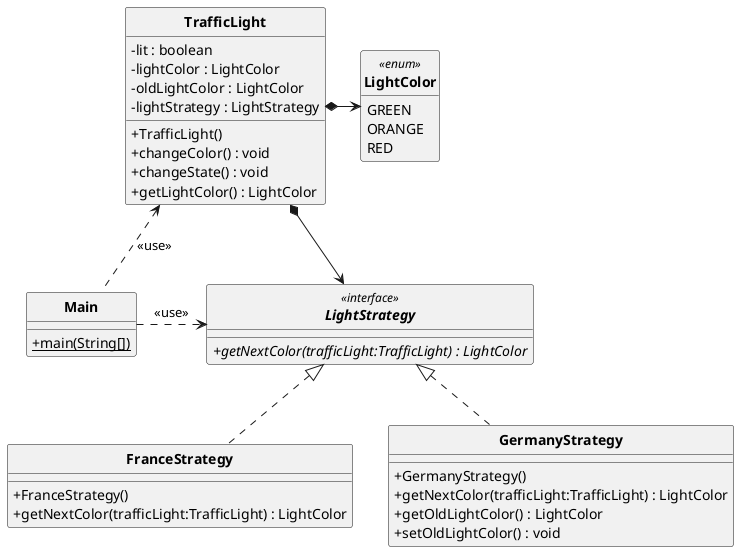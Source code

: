 @startuml
'https://plantuml.com/class-diagram

skinparam style strictuml
skinparam classAttributeIconSize 0
skinparam classFontStyle Bold
hide enum methods

enum LightColor <<enum>>
{
    GREEN
    ORANGE
    RED
}

interface LightStrategy <<interface>>
{
    + {abstract} getNextColor(trafficLight:TrafficLight) : LightColor
}

class Main
{
    + {static} main(String[])
}

class TrafficLight
{
    - lit : boolean
    - lightColor : LightColor
    - oldLightColor : LightColor
    - lightStrategy : LightStrategy

    + TrafficLight()
    + changeColor() : void
    + changeState() : void
    + getLightColor() : LightColor
}

class FranceStrategy implements LightStrategy
{
    + FranceStrategy()
    + getNextColor(trafficLight:TrafficLight) : LightColor
}

class GermanyStrategy implements LightStrategy
{
    + GermanyStrategy()
    + getNextColor(trafficLight:TrafficLight) : LightColor
    + getOldLightColor() : LightColor
    + setOldLightColor() : void
}

TrafficLight *-> LightStrategy
TrafficLight *-> LightColor
Main .up.> TrafficLight : <<use>>
Main .> LightStrategy : <<use>>

@enduml